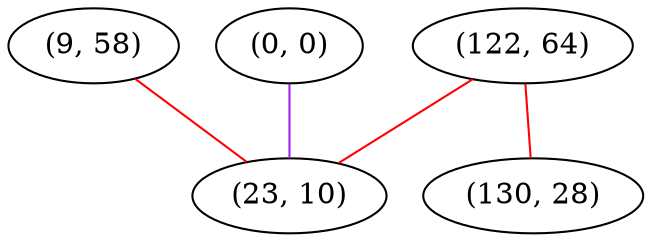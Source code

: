 graph "" {
"(9, 58)";
"(122, 64)";
"(0, 0)";
"(130, 28)";
"(23, 10)";
"(9, 58)" -- "(23, 10)"  [color=red, key=0, weight=1];
"(122, 64)" -- "(130, 28)"  [color=red, key=0, weight=1];
"(122, 64)" -- "(23, 10)"  [color=red, key=0, weight=1];
"(0, 0)" -- "(23, 10)"  [color=purple, key=0, weight=4];
}
